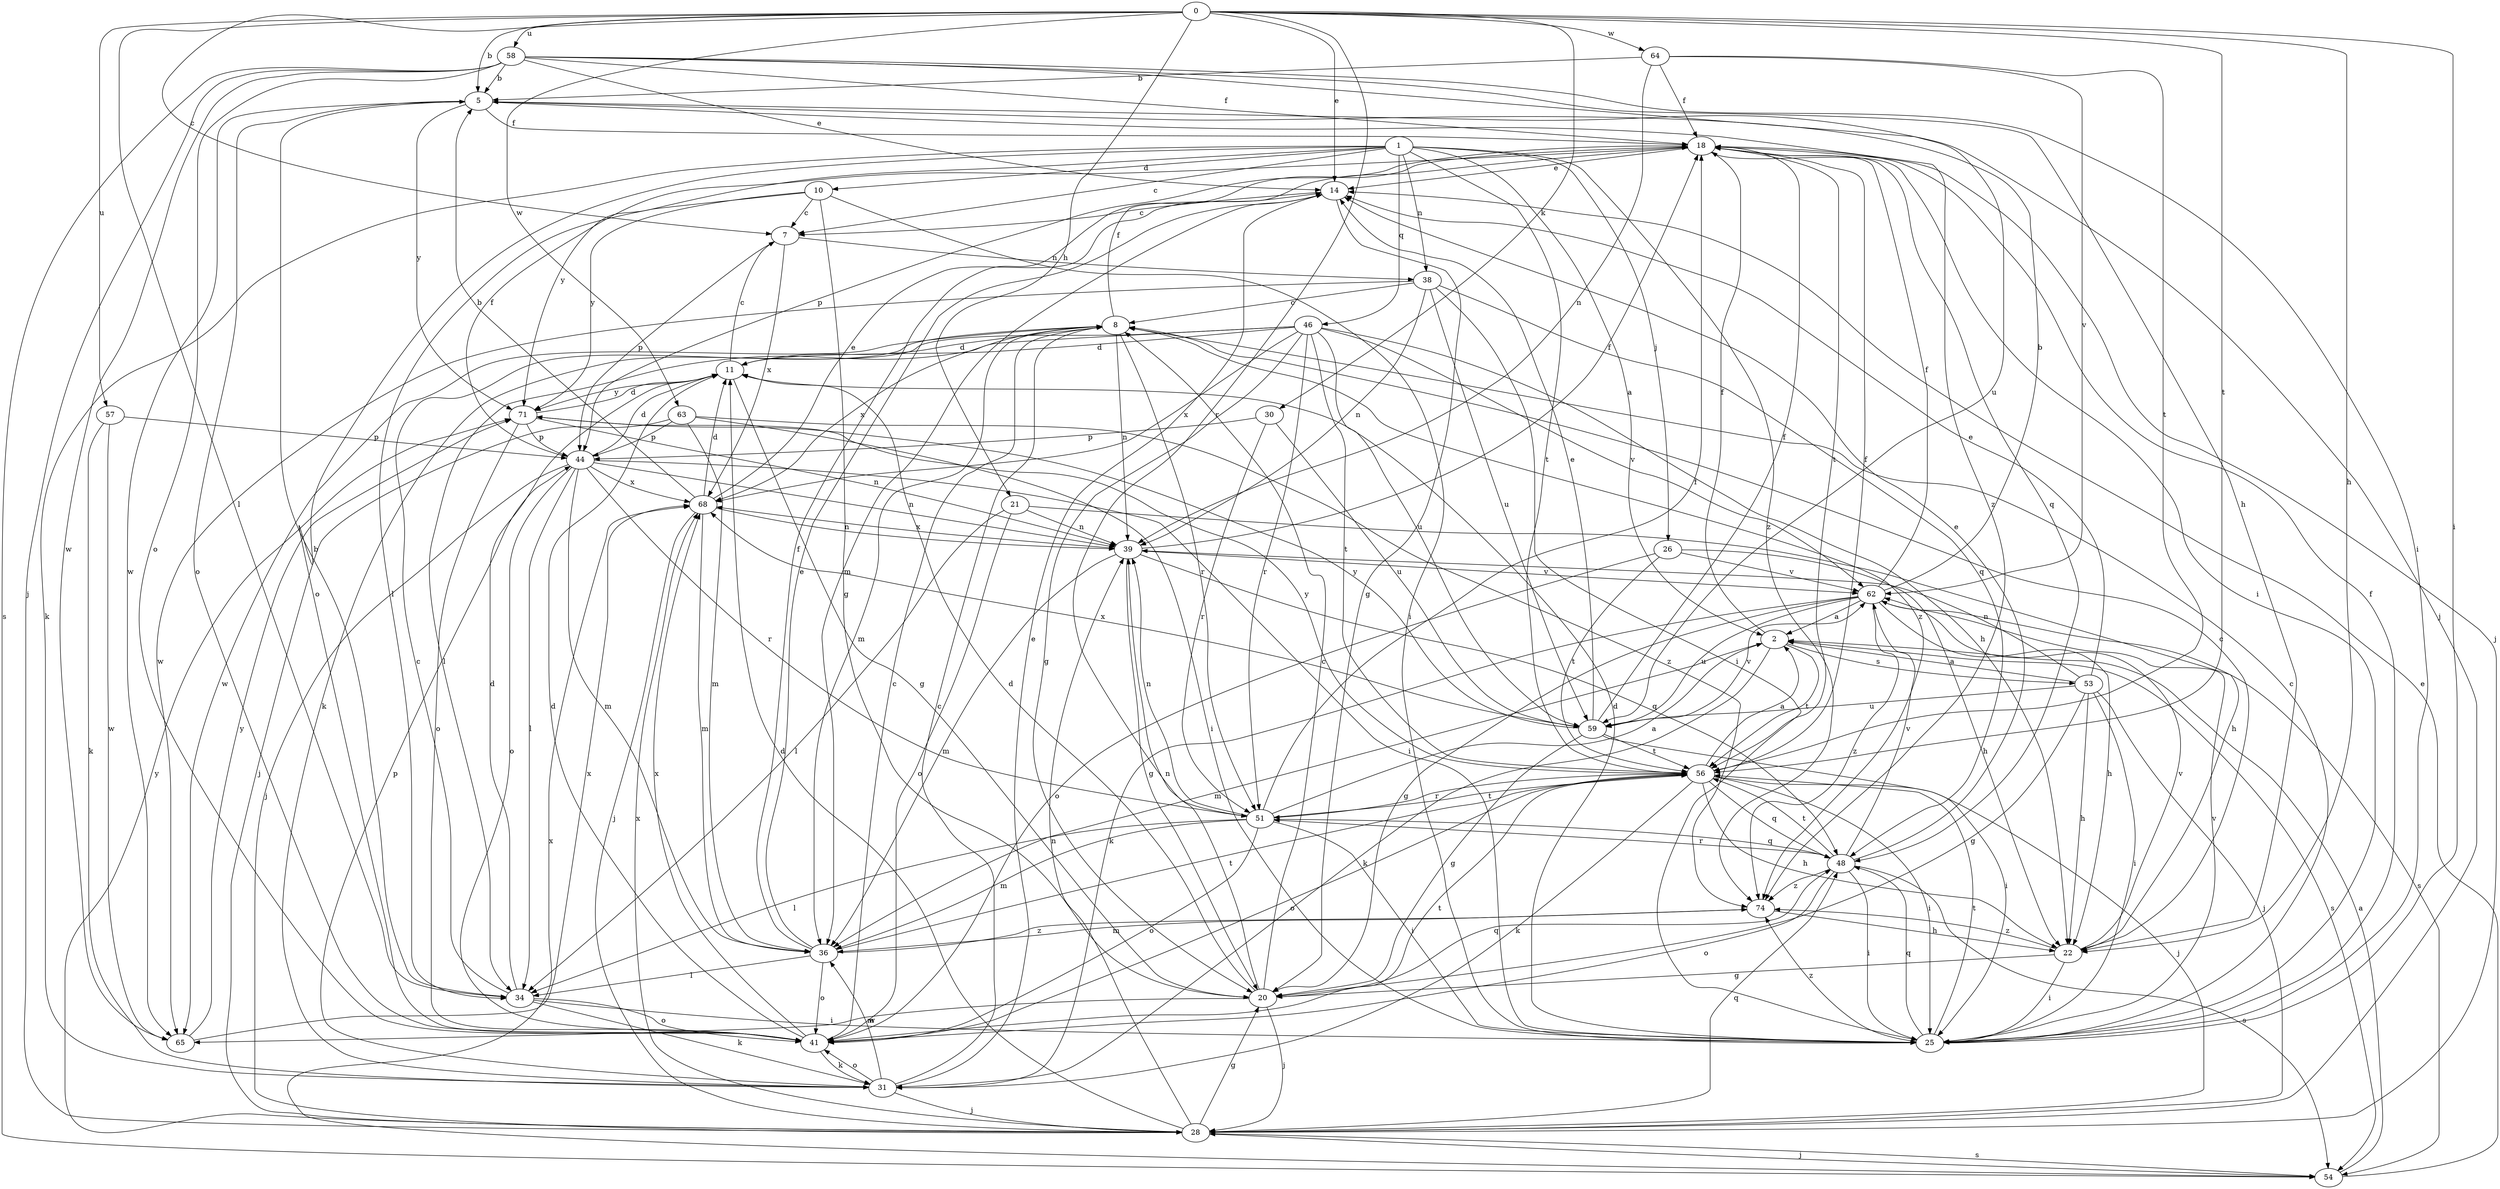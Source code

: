 strict digraph  {
0;
1;
2;
5;
7;
8;
10;
11;
14;
18;
20;
21;
22;
25;
26;
28;
30;
31;
34;
36;
38;
39;
41;
44;
46;
48;
51;
53;
54;
56;
57;
58;
59;
62;
63;
64;
65;
68;
71;
74;
0 -> 5  [label=b];
0 -> 7  [label=c];
0 -> 14  [label=e];
0 -> 21  [label=h];
0 -> 22  [label=h];
0 -> 25  [label=i];
0 -> 30  [label=k];
0 -> 34  [label=l];
0 -> 51  [label=r];
0 -> 56  [label=t];
0 -> 57  [label=u];
0 -> 58  [label=u];
0 -> 63  [label=w];
0 -> 64  [label=w];
1 -> 2  [label=a];
1 -> 7  [label=c];
1 -> 10  [label=d];
1 -> 26  [label=j];
1 -> 31  [label=k];
1 -> 38  [label=n];
1 -> 41  [label=o];
1 -> 46  [label=q];
1 -> 56  [label=t];
1 -> 71  [label=y];
1 -> 74  [label=z];
2 -> 18  [label=f];
2 -> 31  [label=k];
2 -> 36  [label=m];
2 -> 53  [label=s];
2 -> 54  [label=s];
2 -> 56  [label=t];
5 -> 18  [label=f];
5 -> 28  [label=j];
5 -> 41  [label=o];
5 -> 65  [label=w];
5 -> 71  [label=y];
5 -> 74  [label=z];
7 -> 38  [label=n];
7 -> 44  [label=p];
7 -> 68  [label=x];
8 -> 11  [label=d];
8 -> 18  [label=f];
8 -> 36  [label=m];
8 -> 39  [label=n];
8 -> 51  [label=r];
8 -> 65  [label=w];
8 -> 68  [label=x];
8 -> 74  [label=z];
10 -> 7  [label=c];
10 -> 20  [label=g];
10 -> 25  [label=i];
10 -> 34  [label=l];
10 -> 71  [label=y];
11 -> 7  [label=c];
11 -> 20  [label=g];
11 -> 71  [label=y];
14 -> 7  [label=c];
14 -> 20  [label=g];
14 -> 36  [label=m];
18 -> 14  [label=e];
18 -> 25  [label=i];
18 -> 28  [label=j];
18 -> 44  [label=p];
18 -> 48  [label=q];
18 -> 56  [label=t];
20 -> 8  [label=c];
20 -> 11  [label=d];
20 -> 28  [label=j];
20 -> 39  [label=n];
20 -> 48  [label=q];
20 -> 65  [label=w];
21 -> 22  [label=h];
21 -> 34  [label=l];
21 -> 39  [label=n];
21 -> 41  [label=o];
22 -> 8  [label=c];
22 -> 20  [label=g];
22 -> 25  [label=i];
22 -> 62  [label=v];
22 -> 74  [label=z];
25 -> 8  [label=c];
25 -> 11  [label=d];
25 -> 18  [label=f];
25 -> 48  [label=q];
25 -> 56  [label=t];
25 -> 62  [label=v];
25 -> 74  [label=z];
26 -> 22  [label=h];
26 -> 41  [label=o];
26 -> 56  [label=t];
26 -> 62  [label=v];
28 -> 11  [label=d];
28 -> 20  [label=g];
28 -> 39  [label=n];
28 -> 48  [label=q];
28 -> 54  [label=s];
28 -> 68  [label=x];
28 -> 71  [label=y];
30 -> 44  [label=p];
30 -> 51  [label=r];
30 -> 59  [label=u];
31 -> 8  [label=c];
31 -> 14  [label=e];
31 -> 28  [label=j];
31 -> 36  [label=m];
31 -> 41  [label=o];
31 -> 44  [label=p];
34 -> 5  [label=b];
34 -> 8  [label=c];
34 -> 11  [label=d];
34 -> 25  [label=i];
34 -> 31  [label=k];
34 -> 41  [label=o];
36 -> 14  [label=e];
36 -> 18  [label=f];
36 -> 34  [label=l];
36 -> 41  [label=o];
36 -> 56  [label=t];
36 -> 74  [label=z];
38 -> 8  [label=c];
38 -> 25  [label=i];
38 -> 39  [label=n];
38 -> 48  [label=q];
38 -> 59  [label=u];
38 -> 65  [label=w];
39 -> 18  [label=f];
39 -> 20  [label=g];
39 -> 36  [label=m];
39 -> 48  [label=q];
39 -> 62  [label=v];
39 -> 68  [label=x];
41 -> 8  [label=c];
41 -> 11  [label=d];
41 -> 31  [label=k];
41 -> 56  [label=t];
41 -> 68  [label=x];
44 -> 11  [label=d];
44 -> 18  [label=f];
44 -> 25  [label=i];
44 -> 28  [label=j];
44 -> 34  [label=l];
44 -> 36  [label=m];
44 -> 39  [label=n];
44 -> 41  [label=o];
44 -> 51  [label=r];
44 -> 68  [label=x];
46 -> 11  [label=d];
46 -> 20  [label=g];
46 -> 22  [label=h];
46 -> 31  [label=k];
46 -> 34  [label=l];
46 -> 51  [label=r];
46 -> 56  [label=t];
46 -> 59  [label=u];
46 -> 62  [label=v];
46 -> 68  [label=x];
48 -> 14  [label=e];
48 -> 25  [label=i];
48 -> 41  [label=o];
48 -> 51  [label=r];
48 -> 54  [label=s];
48 -> 56  [label=t];
48 -> 62  [label=v];
48 -> 74  [label=z];
51 -> 2  [label=a];
51 -> 18  [label=f];
51 -> 25  [label=i];
51 -> 34  [label=l];
51 -> 36  [label=m];
51 -> 39  [label=n];
51 -> 41  [label=o];
51 -> 48  [label=q];
51 -> 56  [label=t];
53 -> 2  [label=a];
53 -> 14  [label=e];
53 -> 20  [label=g];
53 -> 22  [label=h];
53 -> 25  [label=i];
53 -> 28  [label=j];
53 -> 39  [label=n];
53 -> 59  [label=u];
54 -> 2  [label=a];
54 -> 14  [label=e];
54 -> 28  [label=j];
54 -> 68  [label=x];
56 -> 2  [label=a];
56 -> 18  [label=f];
56 -> 22  [label=h];
56 -> 25  [label=i];
56 -> 28  [label=j];
56 -> 31  [label=k];
56 -> 41  [label=o];
56 -> 48  [label=q];
56 -> 51  [label=r];
56 -> 71  [label=y];
57 -> 31  [label=k];
57 -> 44  [label=p];
57 -> 65  [label=w];
58 -> 5  [label=b];
58 -> 14  [label=e];
58 -> 18  [label=f];
58 -> 22  [label=h];
58 -> 25  [label=i];
58 -> 28  [label=j];
58 -> 41  [label=o];
58 -> 54  [label=s];
58 -> 59  [label=u];
58 -> 65  [label=w];
59 -> 14  [label=e];
59 -> 18  [label=f];
59 -> 20  [label=g];
59 -> 25  [label=i];
59 -> 56  [label=t];
59 -> 62  [label=v];
59 -> 68  [label=x];
59 -> 71  [label=y];
62 -> 2  [label=a];
62 -> 5  [label=b];
62 -> 18  [label=f];
62 -> 20  [label=g];
62 -> 22  [label=h];
62 -> 31  [label=k];
62 -> 54  [label=s];
62 -> 59  [label=u];
62 -> 74  [label=z];
63 -> 25  [label=i];
63 -> 28  [label=j];
63 -> 36  [label=m];
63 -> 44  [label=p];
63 -> 74  [label=z];
64 -> 5  [label=b];
64 -> 18  [label=f];
64 -> 39  [label=n];
64 -> 56  [label=t];
64 -> 62  [label=v];
65 -> 68  [label=x];
65 -> 71  [label=y];
68 -> 5  [label=b];
68 -> 11  [label=d];
68 -> 14  [label=e];
68 -> 28  [label=j];
68 -> 36  [label=m];
68 -> 39  [label=n];
71 -> 11  [label=d];
71 -> 39  [label=n];
71 -> 41  [label=o];
71 -> 44  [label=p];
74 -> 22  [label=h];
74 -> 36  [label=m];
}
